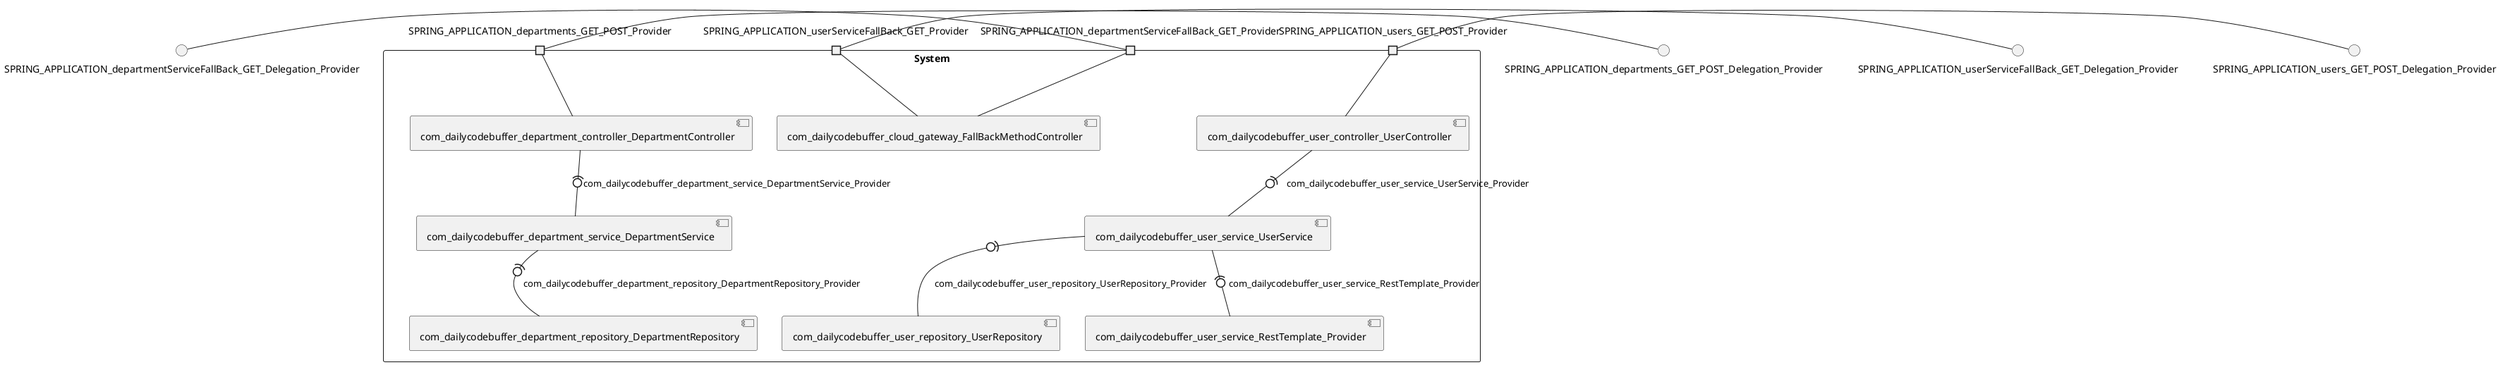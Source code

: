@startuml
skinparam fixCircleLabelOverlapping true
skinparam componentStyle uml2
() SPRING_APPLICATION_departmentServiceFallBack_GET_Delegation_Provider
() SPRING_APPLICATION_departments_GET_POST_Delegation_Provider
() SPRING_APPLICATION_userServiceFallBack_GET_Delegation_Provider
() SPRING_APPLICATION_users_GET_POST_Delegation_Provider
rectangle System {
[com_dailycodebuffer_cloud_gateway_FallBackMethodController] [[shabbirdwd53-springboot-microservice.repository#_xcQX_DfREe-Vrfc5WIIx9A]]
[com_dailycodebuffer_department_controller_DepartmentController] [[shabbirdwd53-springboot-microservice.repository#_xcQX_DfREe-Vrfc5WIIx9A]]
[com_dailycodebuffer_department_repository_DepartmentRepository] [[shabbirdwd53-springboot-microservice.repository#_xcQX_DfREe-Vrfc5WIIx9A]]
[com_dailycodebuffer_department_service_DepartmentService] [[shabbirdwd53-springboot-microservice.repository#_xcQX_DfREe-Vrfc5WIIx9A]]
[com_dailycodebuffer_user_controller_UserController] [[shabbirdwd53-springboot-microservice.repository#_xcQX_DfREe-Vrfc5WIIx9A]]
[com_dailycodebuffer_user_repository_UserRepository] [[shabbirdwd53-springboot-microservice.repository#_xcQX_DfREe-Vrfc5WIIx9A]]
[com_dailycodebuffer_user_service_RestTemplate_Provider] [[shabbirdwd53-springboot-microservice.repository#_xcQX_DfREe-Vrfc5WIIx9A]]
[com_dailycodebuffer_user_service_UserService] [[shabbirdwd53-springboot-microservice.repository#_xcQX_DfREe-Vrfc5WIIx9A]]
port SPRING_APPLICATION_departmentServiceFallBack_GET_Provider
SPRING_APPLICATION_departmentServiceFallBack_GET_Delegation_Provider - SPRING_APPLICATION_departmentServiceFallBack_GET_Provider
SPRING_APPLICATION_departmentServiceFallBack_GET_Provider - [com_dailycodebuffer_cloud_gateway_FallBackMethodController]
port SPRING_APPLICATION_departments_GET_POST_Provider
SPRING_APPLICATION_departments_GET_POST_Delegation_Provider - SPRING_APPLICATION_departments_GET_POST_Provider
SPRING_APPLICATION_departments_GET_POST_Provider - [com_dailycodebuffer_department_controller_DepartmentController]
port SPRING_APPLICATION_userServiceFallBack_GET_Provider
SPRING_APPLICATION_userServiceFallBack_GET_Delegation_Provider - SPRING_APPLICATION_userServiceFallBack_GET_Provider
SPRING_APPLICATION_userServiceFallBack_GET_Provider - [com_dailycodebuffer_cloud_gateway_FallBackMethodController]
port SPRING_APPLICATION_users_GET_POST_Provider
SPRING_APPLICATION_users_GET_POST_Delegation_Provider - SPRING_APPLICATION_users_GET_POST_Provider
SPRING_APPLICATION_users_GET_POST_Provider - [com_dailycodebuffer_user_controller_UserController]
[com_dailycodebuffer_department_service_DepartmentService] -(0- [com_dailycodebuffer_department_repository_DepartmentRepository] : com_dailycodebuffer_department_repository_DepartmentRepository_Provider
[com_dailycodebuffer_department_controller_DepartmentController] -(0- [com_dailycodebuffer_department_service_DepartmentService] : com_dailycodebuffer_department_service_DepartmentService_Provider
[com_dailycodebuffer_user_service_UserService] -(0- [com_dailycodebuffer_user_repository_UserRepository] : com_dailycodebuffer_user_repository_UserRepository_Provider
[com_dailycodebuffer_user_service_UserService] -(0- [com_dailycodebuffer_user_service_RestTemplate_Provider] : com_dailycodebuffer_user_service_RestTemplate_Provider
[com_dailycodebuffer_user_controller_UserController] -(0- [com_dailycodebuffer_user_service_UserService] : com_dailycodebuffer_user_service_UserService_Provider
}

@enduml
